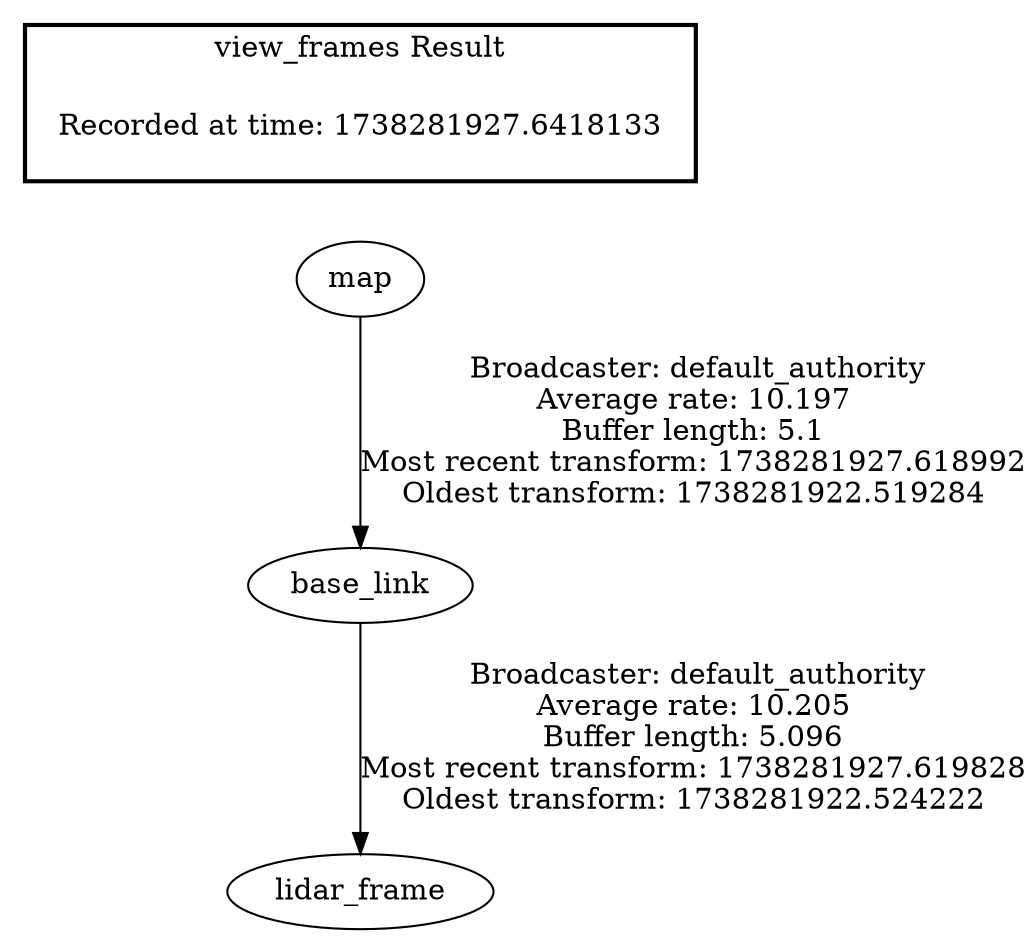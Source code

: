 digraph G {
"map" -> "base_link"[label=" Broadcaster: default_authority\nAverage rate: 10.197\nBuffer length: 5.1\nMost recent transform: 1738281927.618992\nOldest transform: 1738281922.519284\n"];
"base_link" -> "lidar_frame"[label=" Broadcaster: default_authority\nAverage rate: 10.205\nBuffer length: 5.096\nMost recent transform: 1738281927.619828\nOldest transform: 1738281922.524222\n"];
edge [style=invis];
 subgraph cluster_legend { style=bold; color=black; label ="view_frames Result";
"Recorded at time: 1738281927.6418133"[ shape=plaintext ] ;
}->"map";
}